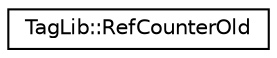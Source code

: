 digraph "Graphical Class Hierarchy"
{
  edge [fontname="Helvetica",fontsize="10",labelfontname="Helvetica",labelfontsize="10"];
  node [fontname="Helvetica",fontsize="10",shape=record];
  rankdir="LR";
  Node1 [label="TagLib::RefCounterOld",height=0.2,width=0.4,color="black", fillcolor="white", style="filled",URL="$class_tag_lib_1_1_ref_counter_old.html"];
}
